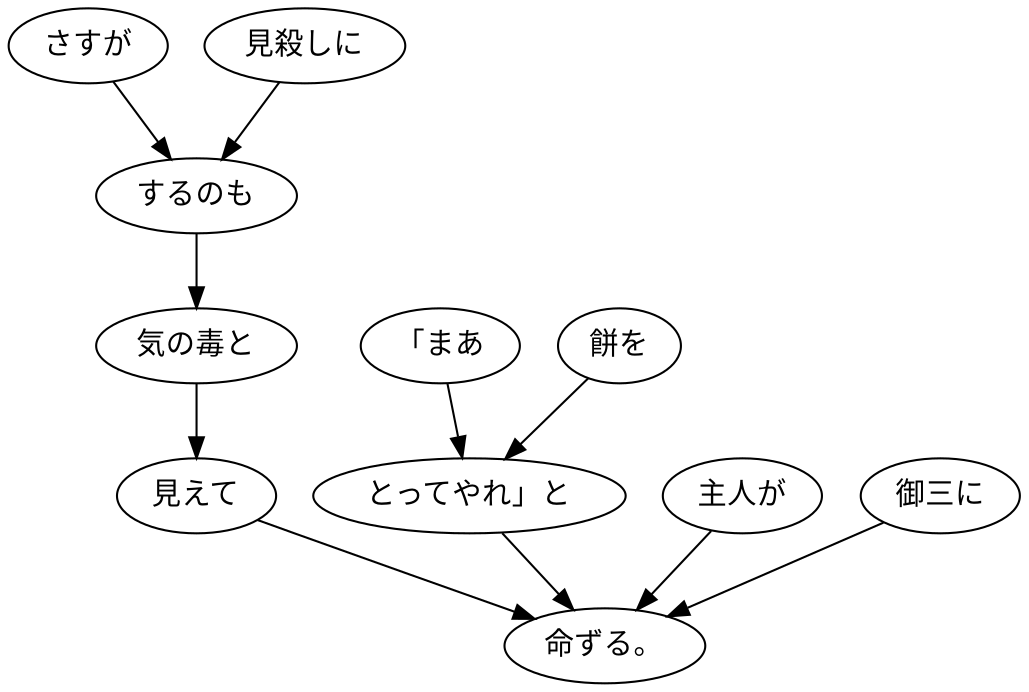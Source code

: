 digraph graph639 {
	node0 [label="さすが"];
	node1 [label="見殺しに"];
	node2 [label="するのも"];
	node3 [label="気の毒と"];
	node4 [label="見えて"];
	node5 [label="「まあ"];
	node6 [label="餅を"];
	node7 [label="とってやれ」と"];
	node8 [label="主人が"];
	node9 [label="御三に"];
	node10 [label="命ずる。"];
	node0 -> node2;
	node1 -> node2;
	node2 -> node3;
	node3 -> node4;
	node4 -> node10;
	node5 -> node7;
	node6 -> node7;
	node7 -> node10;
	node8 -> node10;
	node9 -> node10;
}
